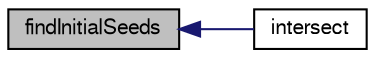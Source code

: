 digraph "findInitialSeeds"
{
  bgcolor="transparent";
  edge [fontname="FreeSans",fontsize="10",labelfontname="FreeSans",labelfontsize="10"];
  node [fontname="FreeSans",fontsize="10",shape=record];
  rankdir="LR";
  Node35 [label="findInitialSeeds",height=0.2,width=0.4,color="black", fillcolor="grey75", style="filled", fontcolor="black"];
  Node35 -> Node36 [dir="back",color="midnightblue",fontsize="10",style="solid",fontname="FreeSans"];
  Node36 [label="intersect",height=0.2,width=0.4,color="black",URL="$a29242.html#a439bfd1b7941376ecff747ff8b3f2388",tooltip="Return the true if cells intersect. "];
}
